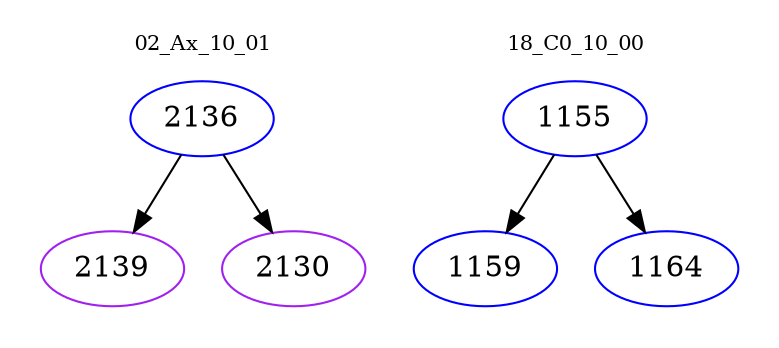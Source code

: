 digraph{
subgraph cluster_0 {
color = white
label = "02_Ax_10_01";
fontsize=10;
T0_2136 [label="2136", color="blue"]
T0_2136 -> T0_2139 [color="black"]
T0_2139 [label="2139", color="purple"]
T0_2136 -> T0_2130 [color="black"]
T0_2130 [label="2130", color="purple"]
}
subgraph cluster_1 {
color = white
label = "18_C0_10_00";
fontsize=10;
T1_1155 [label="1155", color="blue"]
T1_1155 -> T1_1159 [color="black"]
T1_1159 [label="1159", color="blue"]
T1_1155 -> T1_1164 [color="black"]
T1_1164 [label="1164", color="blue"]
}
}
